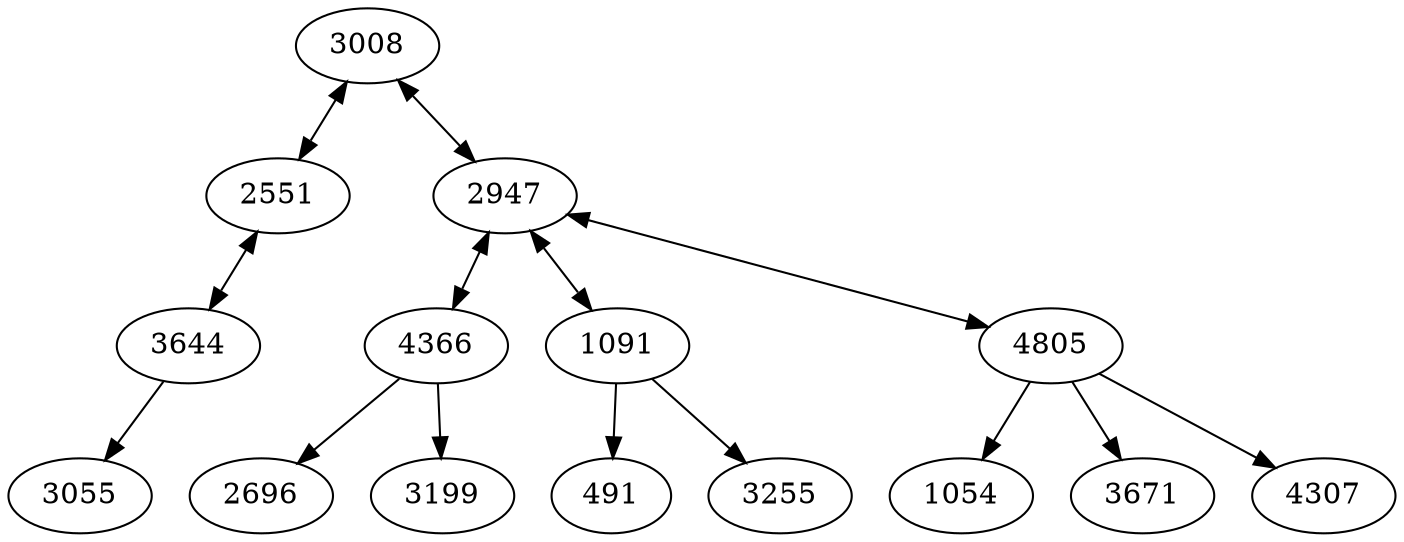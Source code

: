 strict digraph sector3008depth3 {
    concentrate=true
    3008 -> { 2551, 2947 };
    2551 -> { 3008, 3644 };
    4366 -> { 2696, 2947, 3199 };
    1091 -> { 491, 2947, 3255 };
    2947 -> { 1091, 3008, 4366, 4805 };
    3644 -> { 2551, 3055 };
    3008 -> { 2551, 2947 };
    4805 -> { 1054, 2947, 3671, 4307 };
}


